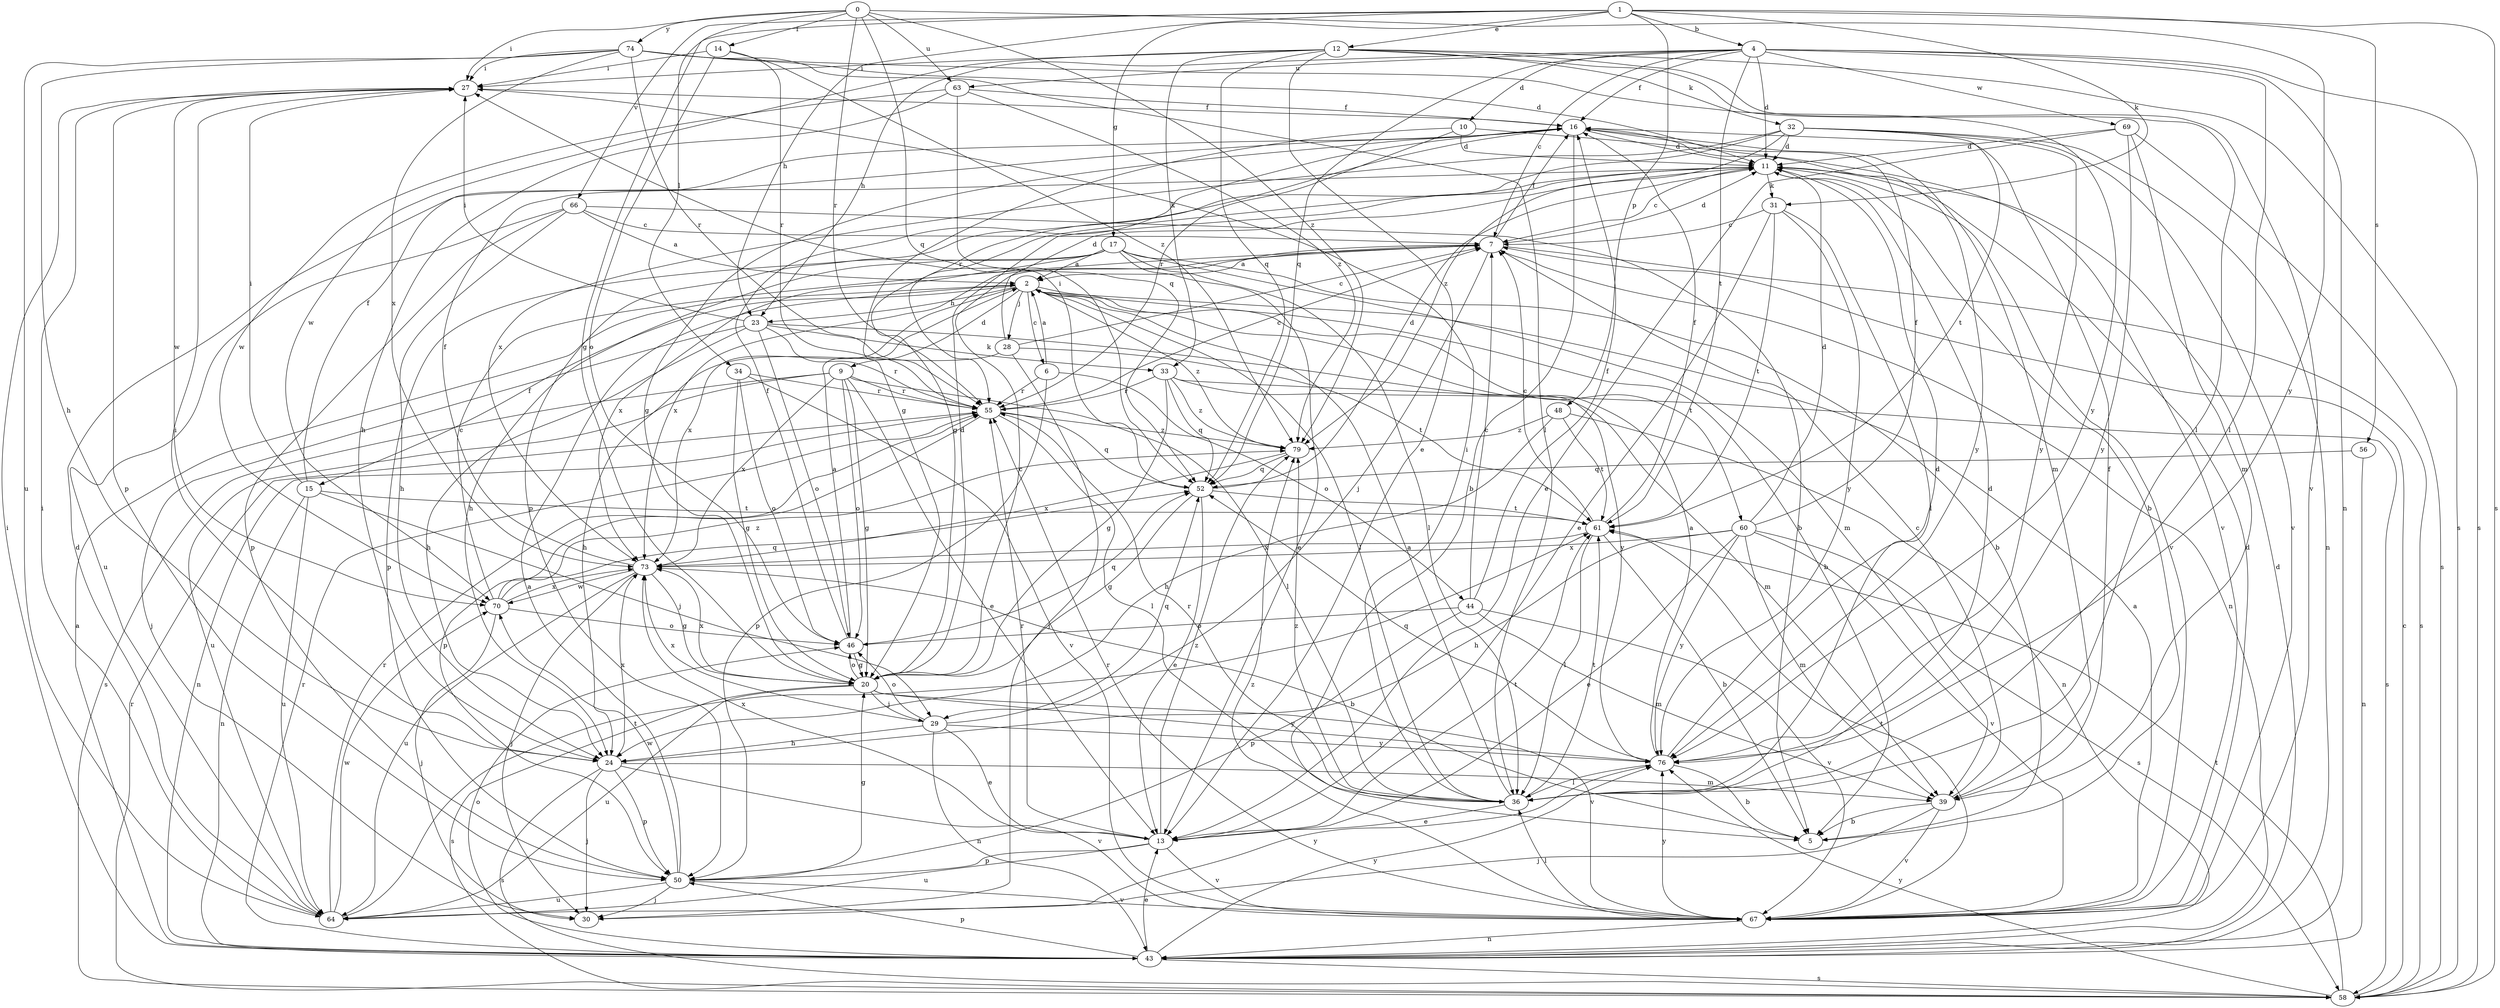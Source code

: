 strict digraph  {
0;
1;
2;
4;
5;
6;
7;
9;
10;
11;
12;
13;
14;
15;
16;
17;
20;
23;
24;
27;
28;
29;
30;
31;
32;
33;
34;
36;
39;
43;
44;
46;
48;
50;
52;
55;
56;
58;
60;
61;
63;
64;
66;
67;
69;
70;
73;
74;
76;
79;
0 -> 14  [label=f];
0 -> 27  [label=i];
0 -> 34  [label=l];
0 -> 52  [label=q];
0 -> 55  [label=r];
0 -> 63  [label=u];
0 -> 74  [label=y];
0 -> 76  [label=y];
0 -> 79  [label=z];
1 -> 4  [label=b];
1 -> 12  [label=e];
1 -> 17  [label=g];
1 -> 20  [label=g];
1 -> 23  [label=h];
1 -> 31  [label=k];
1 -> 48  [label=p];
1 -> 56  [label=s];
1 -> 58  [label=s];
1 -> 66  [label=v];
2 -> 5  [label=b];
2 -> 6  [label=c];
2 -> 9  [label=d];
2 -> 15  [label=f];
2 -> 23  [label=h];
2 -> 28  [label=j];
2 -> 36  [label=l];
2 -> 60  [label=t];
2 -> 73  [label=x];
2 -> 79  [label=z];
4 -> 7  [label=c];
4 -> 10  [label=d];
4 -> 11  [label=d];
4 -> 16  [label=f];
4 -> 23  [label=h];
4 -> 36  [label=l];
4 -> 43  [label=n];
4 -> 52  [label=q];
4 -> 58  [label=s];
4 -> 61  [label=t];
4 -> 63  [label=u];
4 -> 69  [label=w];
6 -> 2  [label=a];
6 -> 44  [label=o];
6 -> 50  [label=p];
6 -> 55  [label=r];
7 -> 2  [label=a];
7 -> 11  [label=d];
7 -> 16  [label=f];
7 -> 29  [label=j];
7 -> 43  [label=n];
7 -> 58  [label=s];
7 -> 73  [label=x];
9 -> 13  [label=e];
9 -> 20  [label=g];
9 -> 36  [label=l];
9 -> 46  [label=o];
9 -> 55  [label=r];
9 -> 58  [label=s];
9 -> 64  [label=u];
9 -> 73  [label=x];
10 -> 11  [label=d];
10 -> 20  [label=g];
10 -> 55  [label=r];
10 -> 67  [label=v];
11 -> 5  [label=b];
11 -> 7  [label=c];
11 -> 20  [label=g];
11 -> 31  [label=k];
11 -> 67  [label=v];
12 -> 13  [label=e];
12 -> 27  [label=i];
12 -> 32  [label=k];
12 -> 33  [label=k];
12 -> 36  [label=l];
12 -> 52  [label=q];
12 -> 58  [label=s];
12 -> 67  [label=v];
12 -> 70  [label=w];
13 -> 50  [label=p];
13 -> 55  [label=r];
13 -> 61  [label=t];
13 -> 64  [label=u];
13 -> 67  [label=v];
13 -> 73  [label=x];
13 -> 79  [label=z];
14 -> 27  [label=i];
14 -> 46  [label=o];
14 -> 55  [label=r];
14 -> 79  [label=z];
15 -> 16  [label=f];
15 -> 27  [label=i];
15 -> 29  [label=j];
15 -> 43  [label=n];
15 -> 61  [label=t];
15 -> 64  [label=u];
16 -> 5  [label=b];
16 -> 11  [label=d];
16 -> 20  [label=g];
16 -> 39  [label=m];
16 -> 55  [label=r];
16 -> 76  [label=y];
17 -> 2  [label=a];
17 -> 5  [label=b];
17 -> 13  [label=e];
17 -> 24  [label=h];
17 -> 36  [label=l];
17 -> 39  [label=m];
17 -> 50  [label=p];
17 -> 73  [label=x];
20 -> 7  [label=c];
20 -> 11  [label=d];
20 -> 29  [label=j];
20 -> 46  [label=o];
20 -> 58  [label=s];
20 -> 64  [label=u];
20 -> 67  [label=v];
20 -> 73  [label=x];
20 -> 76  [label=y];
23 -> 24  [label=h];
23 -> 27  [label=i];
23 -> 30  [label=j];
23 -> 33  [label=k];
23 -> 46  [label=o];
23 -> 55  [label=r];
23 -> 76  [label=y];
24 -> 27  [label=i];
24 -> 30  [label=j];
24 -> 39  [label=m];
24 -> 50  [label=p];
24 -> 58  [label=s];
24 -> 67  [label=v];
24 -> 73  [label=x];
27 -> 16  [label=f];
27 -> 50  [label=p];
27 -> 70  [label=w];
28 -> 7  [label=c];
28 -> 11  [label=d];
28 -> 24  [label=h];
28 -> 30  [label=j];
28 -> 61  [label=t];
29 -> 13  [label=e];
29 -> 24  [label=h];
29 -> 43  [label=n];
29 -> 46  [label=o];
29 -> 52  [label=q];
29 -> 73  [label=x];
29 -> 76  [label=y];
31 -> 7  [label=c];
31 -> 13  [label=e];
31 -> 36  [label=l];
31 -> 61  [label=t];
31 -> 76  [label=y];
32 -> 11  [label=d];
32 -> 43  [label=n];
32 -> 50  [label=p];
32 -> 61  [label=t];
32 -> 67  [label=v];
32 -> 73  [label=x];
32 -> 76  [label=y];
32 -> 79  [label=z];
33 -> 20  [label=g];
33 -> 39  [label=m];
33 -> 52  [label=q];
33 -> 55  [label=r];
33 -> 58  [label=s];
33 -> 79  [label=z];
34 -> 20  [label=g];
34 -> 46  [label=o];
34 -> 55  [label=r];
34 -> 67  [label=v];
36 -> 2  [label=a];
36 -> 11  [label=d];
36 -> 13  [label=e];
36 -> 27  [label=i];
36 -> 55  [label=r];
36 -> 61  [label=t];
36 -> 79  [label=z];
39 -> 5  [label=b];
39 -> 7  [label=c];
39 -> 16  [label=f];
39 -> 30  [label=j];
39 -> 67  [label=v];
43 -> 2  [label=a];
43 -> 11  [label=d];
43 -> 13  [label=e];
43 -> 27  [label=i];
43 -> 46  [label=o];
43 -> 50  [label=p];
43 -> 55  [label=r];
43 -> 58  [label=s];
43 -> 76  [label=y];
44 -> 7  [label=c];
44 -> 16  [label=f];
44 -> 39  [label=m];
44 -> 46  [label=o];
44 -> 50  [label=p];
44 -> 67  [label=v];
46 -> 2  [label=a];
46 -> 16  [label=f];
46 -> 20  [label=g];
46 -> 52  [label=q];
48 -> 24  [label=h];
48 -> 43  [label=n];
48 -> 61  [label=t];
48 -> 79  [label=z];
50 -> 2  [label=a];
50 -> 20  [label=g];
50 -> 30  [label=j];
50 -> 64  [label=u];
50 -> 67  [label=v];
50 -> 70  [label=w];
52 -> 11  [label=d];
52 -> 13  [label=e];
52 -> 20  [label=g];
52 -> 27  [label=i];
52 -> 61  [label=t];
55 -> 7  [label=c];
55 -> 36  [label=l];
55 -> 43  [label=n];
55 -> 50  [label=p];
55 -> 52  [label=q];
55 -> 79  [label=z];
56 -> 43  [label=n];
56 -> 52  [label=q];
58 -> 7  [label=c];
58 -> 55  [label=r];
58 -> 61  [label=t];
58 -> 76  [label=y];
60 -> 11  [label=d];
60 -> 13  [label=e];
60 -> 16  [label=f];
60 -> 24  [label=h];
60 -> 39  [label=m];
60 -> 58  [label=s];
60 -> 67  [label=v];
60 -> 73  [label=x];
60 -> 76  [label=y];
61 -> 5  [label=b];
61 -> 7  [label=c];
61 -> 16  [label=f];
61 -> 36  [label=l];
61 -> 73  [label=x];
63 -> 16  [label=f];
63 -> 24  [label=h];
63 -> 52  [label=q];
63 -> 70  [label=w];
63 -> 79  [label=z];
64 -> 11  [label=d];
64 -> 27  [label=i];
64 -> 55  [label=r];
64 -> 61  [label=t];
64 -> 70  [label=w];
64 -> 76  [label=y];
66 -> 2  [label=a];
66 -> 5  [label=b];
66 -> 7  [label=c];
66 -> 24  [label=h];
66 -> 50  [label=p];
66 -> 64  [label=u];
67 -> 2  [label=a];
67 -> 11  [label=d];
67 -> 36  [label=l];
67 -> 43  [label=n];
67 -> 55  [label=r];
67 -> 61  [label=t];
67 -> 76  [label=y];
67 -> 79  [label=z];
69 -> 11  [label=d];
69 -> 13  [label=e];
69 -> 39  [label=m];
69 -> 58  [label=s];
69 -> 76  [label=y];
70 -> 7  [label=c];
70 -> 30  [label=j];
70 -> 46  [label=o];
70 -> 52  [label=q];
70 -> 73  [label=x];
70 -> 79  [label=z];
73 -> 5  [label=b];
73 -> 16  [label=f];
73 -> 20  [label=g];
73 -> 30  [label=j];
73 -> 64  [label=u];
73 -> 70  [label=w];
74 -> 11  [label=d];
74 -> 24  [label=h];
74 -> 27  [label=i];
74 -> 36  [label=l];
74 -> 55  [label=r];
74 -> 64  [label=u];
74 -> 73  [label=x];
74 -> 76  [label=y];
76 -> 2  [label=a];
76 -> 5  [label=b];
76 -> 11  [label=d];
76 -> 36  [label=l];
76 -> 52  [label=q];
79 -> 52  [label=q];
79 -> 73  [label=x];
}
